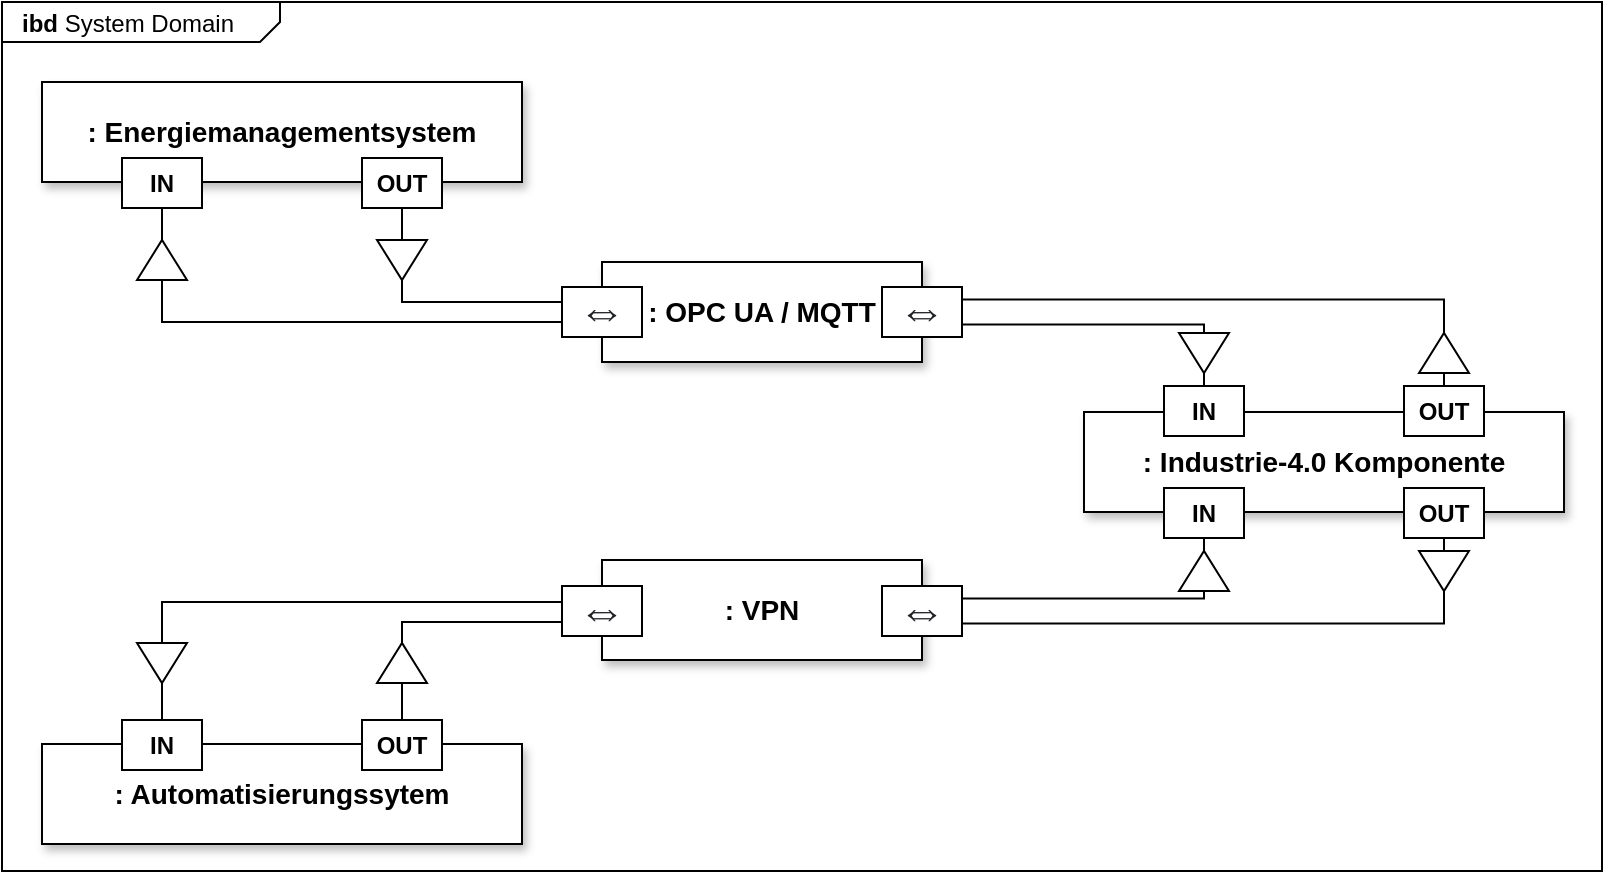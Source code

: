 <mxfile version="21.4.0" type="github">
  <diagram name="Page-1" id="929967ad-93f9-6ef4-fab6-5d389245f69c">
    <mxGraphModel dx="1430" dy="730" grid="1" gridSize="10" guides="1" tooltips="1" connect="1" arrows="1" fold="1" page="1" pageScale="1.5" pageWidth="1169" pageHeight="826" background="none" math="0" shadow="0">
      <root>
        <mxCell id="0" style=";html=1;" />
        <mxCell id="1" style=";html=1;" parent="0" />
        <mxCell id="1672d66443f91eb5-1" value="&lt;p style=&quot;margin: 0px ; margin-top: 4px ; margin-left: 10px ; text-align: left&quot;&gt;&lt;b&gt;ibd&lt;/b&gt;&amp;nbsp;System Domain&lt;/p&gt;" style="html=1;strokeWidth=1;shape=mxgraph.sysml.package;html=1;overflow=fill;whiteSpace=wrap;fillColor=none;gradientColor=none;fontSize=12;align=center;labelX=139.5;shadow=0;" parent="1" vertex="1">
          <mxGeometry x="340" y="310" width="800" height="434.5" as="geometry" />
        </mxCell>
        <mxCell id="ANLEY5BqChYPsJmcUmeI-36" style="edgeStyle=orthogonalEdgeStyle;rounded=0;orthogonalLoop=1;jettySize=auto;html=1;entryX=0;entryY=0.75;entryDx=0;entryDy=0;endArrow=none;endFill=0;" edge="1" parent="1" source="ANLEY5BqChYPsJmcUmeI-7" target="ANLEY5BqChYPsJmcUmeI-22">
          <mxGeometry relative="1" as="geometry">
            <Array as="points">
              <mxPoint x="420" y="470" />
              <mxPoint x="620" y="470" />
            </Array>
          </mxGeometry>
        </mxCell>
        <mxCell id="ANLEY5BqChYPsJmcUmeI-35" style="edgeStyle=orthogonalEdgeStyle;rounded=0;orthogonalLoop=1;jettySize=auto;html=1;entryX=0;entryY=0.25;entryDx=0;entryDy=0;endArrow=none;endFill=0;" edge="1" parent="1" source="ANLEY5BqChYPsJmcUmeI-8" target="ANLEY5BqChYPsJmcUmeI-22">
          <mxGeometry relative="1" as="geometry">
            <Array as="points">
              <mxPoint x="540" y="460" />
              <mxPoint x="620" y="460" />
            </Array>
          </mxGeometry>
        </mxCell>
        <mxCell id="ANLEY5BqChYPsJmcUmeI-30" style="edgeStyle=orthogonalEdgeStyle;rounded=0;orthogonalLoop=1;jettySize=auto;html=1;entryX=0;entryY=0.5;entryDx=0;entryDy=0;elbow=vertical;endArrow=none;endFill=0;" edge="1" parent="1" source="ANLEY5BqChYPsJmcUmeI-15" target="ANLEY5BqChYPsJmcUmeI-27">
          <mxGeometry relative="1" as="geometry">
            <Array as="points">
              <mxPoint x="420" y="610" />
              <mxPoint x="620" y="610" />
            </Array>
          </mxGeometry>
        </mxCell>
        <mxCell id="ANLEY5BqChYPsJmcUmeI-31" style="edgeStyle=orthogonalEdgeStyle;rounded=0;orthogonalLoop=1;jettySize=auto;html=1;exitX=0.5;exitY=0;exitDx=0;exitDy=0;entryX=0;entryY=0.5;entryDx=0;entryDy=0;startArrow=none;startFill=0;endArrow=none;endFill=0;" edge="1" parent="1" source="ANLEY5BqChYPsJmcUmeI-16" target="ANLEY5BqChYPsJmcUmeI-27">
          <mxGeometry relative="1" as="geometry">
            <Array as="points">
              <mxPoint x="540" y="620" />
              <mxPoint x="620" y="620" />
            </Array>
          </mxGeometry>
        </mxCell>
        <mxCell id="ANLEY5BqChYPsJmcUmeI-40" style="edgeStyle=orthogonalEdgeStyle;rounded=0;orthogonalLoop=1;jettySize=auto;html=1;exitX=0.5;exitY=1;exitDx=0;exitDy=0;entryX=1;entryY=0.25;entryDx=0;entryDy=0;endArrow=none;endFill=0;" edge="1" parent="1" source="ANLEY5BqChYPsJmcUmeI-19" target="ANLEY5BqChYPsJmcUmeI-28">
          <mxGeometry relative="1" as="geometry" />
        </mxCell>
        <mxCell id="ANLEY5BqChYPsJmcUmeI-41" style="edgeStyle=orthogonalEdgeStyle;rounded=0;orthogonalLoop=1;jettySize=auto;html=1;exitX=1;exitY=0.75;exitDx=0;exitDy=0;entryX=0.5;entryY=0;entryDx=0;entryDy=0;endArrow=none;endFill=0;" edge="1" parent="1" source="ANLEY5BqChYPsJmcUmeI-26" target="ANLEY5BqChYPsJmcUmeI-17">
          <mxGeometry relative="1" as="geometry" />
        </mxCell>
        <mxCell id="ANLEY5BqChYPsJmcUmeI-42" style="edgeStyle=orthogonalEdgeStyle;rounded=0;orthogonalLoop=1;jettySize=auto;html=1;exitX=1;exitY=0.25;exitDx=0;exitDy=0;entryX=0.5;entryY=0;entryDx=0;entryDy=0;endArrow=none;endFill=0;" edge="1" parent="1" source="ANLEY5BqChYPsJmcUmeI-26" target="ANLEY5BqChYPsJmcUmeI-18">
          <mxGeometry relative="1" as="geometry" />
        </mxCell>
        <mxCell id="ANLEY5BqChYPsJmcUmeI-39" style="edgeStyle=orthogonalEdgeStyle;rounded=0;orthogonalLoop=1;jettySize=auto;html=1;exitX=1;exitY=0.75;exitDx=0;exitDy=0;entryX=0.5;entryY=1;entryDx=0;entryDy=0;endArrow=none;endFill=0;" edge="1" parent="1" source="ANLEY5BqChYPsJmcUmeI-28" target="ANLEY5BqChYPsJmcUmeI-20">
          <mxGeometry relative="1" as="geometry" />
        </mxCell>
        <mxCell id="ANLEY5BqChYPsJmcUmeI-32" value="" style="triangle;whiteSpace=wrap;html=1;rotation=90;" vertex="1" parent="1">
          <mxGeometry x="410" y="628" width="20" height="25" as="geometry" />
        </mxCell>
        <mxCell id="ANLEY5BqChYPsJmcUmeI-34" value="" style="triangle;whiteSpace=wrap;html=1;rotation=-90;" vertex="1" parent="1">
          <mxGeometry x="530" y="628" width="20" height="25" as="geometry" />
        </mxCell>
        <mxCell id="ANLEY5BqChYPsJmcUmeI-37" value="" style="triangle;whiteSpace=wrap;html=1;rotation=90;" vertex="1" parent="1">
          <mxGeometry x="530" y="426.5" width="20" height="25" as="geometry" />
        </mxCell>
        <mxCell id="ANLEY5BqChYPsJmcUmeI-38" value="" style="triangle;whiteSpace=wrap;html=1;rotation=-90;shadow=0;rounded=0;" vertex="1" parent="1">
          <mxGeometry x="410" y="426.5" width="20" height="25" as="geometry" />
        </mxCell>
        <mxCell id="ANLEY5BqChYPsJmcUmeI-43" value="" style="triangle;whiteSpace=wrap;html=1;rotation=90;" vertex="1" parent="1">
          <mxGeometry x="1051" y="582" width="20" height="25" as="geometry" />
        </mxCell>
        <mxCell id="ANLEY5BqChYPsJmcUmeI-44" value="" style="triangle;whiteSpace=wrap;html=1;rotation=-90;" vertex="1" parent="1">
          <mxGeometry x="931" y="582" width="20" height="25" as="geometry" />
        </mxCell>
        <mxCell id="ANLEY5BqChYPsJmcUmeI-45" value="" style="triangle;whiteSpace=wrap;html=1;rotation=90;" vertex="1" parent="1">
          <mxGeometry x="931" y="473" width="20" height="25" as="geometry" />
        </mxCell>
        <mxCell id="ANLEY5BqChYPsJmcUmeI-46" value="" style="triangle;whiteSpace=wrap;html=1;rotation=-90;" vertex="1" parent="1">
          <mxGeometry x="1051" y="473" width="20" height="25" as="geometry" />
        </mxCell>
        <mxCell id="ANLEY5BqChYPsJmcUmeI-47" value="" style="group" vertex="1" connectable="0" parent="1">
          <mxGeometry x="360" y="669" width="240" height="62" as="geometry" />
        </mxCell>
        <mxCell id="ANLEY5BqChYPsJmcUmeI-3" value="&lt;b&gt;&lt;font style=&quot;font-size: 14px;&quot;&gt;: Automatisierungssytem&lt;/font&gt;&lt;/b&gt;" style="rounded=0;whiteSpace=wrap;html=1;shadow=1;" vertex="1" parent="ANLEY5BqChYPsJmcUmeI-47">
          <mxGeometry y="12" width="240" height="50" as="geometry" />
        </mxCell>
        <mxCell id="ANLEY5BqChYPsJmcUmeI-15" value="&lt;b&gt;IN&lt;/b&gt;" style="rounded=0;whiteSpace=wrap;html=1;shadow=0;" vertex="1" parent="ANLEY5BqChYPsJmcUmeI-47">
          <mxGeometry x="40" width="40" height="25" as="geometry" />
        </mxCell>
        <mxCell id="ANLEY5BqChYPsJmcUmeI-16" value="&lt;b&gt;OUT&lt;/b&gt;" style="rounded=0;whiteSpace=wrap;html=1;" vertex="1" parent="ANLEY5BqChYPsJmcUmeI-47">
          <mxGeometry x="160" width="40" height="25" as="geometry" />
        </mxCell>
        <mxCell id="ANLEY5BqChYPsJmcUmeI-48" value="" style="group" vertex="1" connectable="0" parent="1">
          <mxGeometry x="360" y="350" width="240" height="63" as="geometry" />
        </mxCell>
        <mxCell id="ANLEY5BqChYPsJmcUmeI-1" value="&lt;b&gt;&lt;font style=&quot;font-size: 14px;&quot;&gt;: Energiemanagementsystem&lt;/font&gt;&lt;/b&gt;" style="rounded=0;whiteSpace=wrap;html=1;shadow=1;" vertex="1" parent="ANLEY5BqChYPsJmcUmeI-48">
          <mxGeometry width="240" height="50" as="geometry" />
        </mxCell>
        <mxCell id="ANLEY5BqChYPsJmcUmeI-7" value="&lt;b&gt;IN&lt;/b&gt;" style="rounded=0;whiteSpace=wrap;html=1;" vertex="1" parent="ANLEY5BqChYPsJmcUmeI-48">
          <mxGeometry x="40" y="38" width="40" height="25" as="geometry" />
        </mxCell>
        <mxCell id="ANLEY5BqChYPsJmcUmeI-8" value="&lt;b&gt;OUT&lt;/b&gt;" style="rounded=0;whiteSpace=wrap;html=1;" vertex="1" parent="ANLEY5BqChYPsJmcUmeI-48">
          <mxGeometry x="160" y="38" width="40" height="25" as="geometry" />
        </mxCell>
        <mxCell id="ANLEY5BqChYPsJmcUmeI-49" value="" style="group" vertex="1" connectable="0" parent="1">
          <mxGeometry x="620" y="440" width="200" height="50" as="geometry" />
        </mxCell>
        <mxCell id="ANLEY5BqChYPsJmcUmeI-5" value="&lt;b&gt;&lt;font style=&quot;font-size: 14px;&quot;&gt;: OPC UA / MQTT&lt;/font&gt;&lt;/b&gt;" style="rounded=0;whiteSpace=wrap;html=1;shadow=1;" vertex="1" parent="ANLEY5BqChYPsJmcUmeI-49">
          <mxGeometry x="20" width="160" height="50" as="geometry" />
        </mxCell>
        <mxCell id="ANLEY5BqChYPsJmcUmeI-22" value="&lt;span style=&quot;color: rgb(32, 33, 36); font-family: &amp;quot;Google Sans&amp;quot;, arial, sans-serif; text-align: left; background-color: rgb(255, 255, 255);&quot;&gt;&lt;font size=&quot;1&quot; style=&quot;&quot;&gt;&lt;b style=&quot;font-size: 24px;&quot;&gt;⇔&lt;/b&gt;&lt;/font&gt;&lt;/span&gt;" style="rounded=0;whiteSpace=wrap;html=1;" vertex="1" parent="ANLEY5BqChYPsJmcUmeI-49">
          <mxGeometry y="12.5" width="40" height="25" as="geometry" />
        </mxCell>
        <mxCell id="ANLEY5BqChYPsJmcUmeI-26" value="&lt;span style=&quot;color: rgb(32, 33, 36); font-family: &amp;quot;Google Sans&amp;quot;, arial, sans-serif; text-align: left; background-color: rgb(255, 255, 255);&quot;&gt;&lt;font size=&quot;1&quot; style=&quot;&quot;&gt;&lt;b style=&quot;font-size: 24px;&quot;&gt;⇔&lt;/b&gt;&lt;/font&gt;&lt;/span&gt;" style="rounded=0;whiteSpace=wrap;html=1;" vertex="1" parent="ANLEY5BqChYPsJmcUmeI-49">
          <mxGeometry x="160" y="12.5" width="40" height="25" as="geometry" />
        </mxCell>
        <mxCell id="ANLEY5BqChYPsJmcUmeI-50" value="" style="group" vertex="1" connectable="0" parent="1">
          <mxGeometry x="620" y="589" width="200" height="50" as="geometry" />
        </mxCell>
        <mxCell id="ANLEY5BqChYPsJmcUmeI-4" value="&lt;b&gt;&lt;font style=&quot;font-size: 14px;&quot;&gt;: VPN&lt;/font&gt;&lt;/b&gt;" style="rounded=0;whiteSpace=wrap;html=1;shadow=1;" vertex="1" parent="ANLEY5BqChYPsJmcUmeI-50">
          <mxGeometry x="20" width="160" height="50" as="geometry" />
        </mxCell>
        <mxCell id="ANLEY5BqChYPsJmcUmeI-27" value="&lt;span style=&quot;color: rgb(32, 33, 36); font-family: &amp;quot;Google Sans&amp;quot;, arial, sans-serif; text-align: left; background-color: rgb(255, 255, 255);&quot;&gt;&lt;font size=&quot;1&quot; style=&quot;&quot;&gt;&lt;b style=&quot;font-size: 24px;&quot;&gt;⇔&lt;/b&gt;&lt;/font&gt;&lt;/span&gt;" style="rounded=0;whiteSpace=wrap;html=1;" vertex="1" parent="ANLEY5BqChYPsJmcUmeI-50">
          <mxGeometry y="13" width="40" height="25" as="geometry" />
        </mxCell>
        <mxCell id="ANLEY5BqChYPsJmcUmeI-28" value="&lt;span style=&quot;color: rgb(32, 33, 36); font-family: &amp;quot;Google Sans&amp;quot;, arial, sans-serif; text-align: left; background-color: rgb(255, 255, 255);&quot;&gt;&lt;font size=&quot;1&quot; style=&quot;&quot;&gt;&lt;b style=&quot;font-size: 24px;&quot;&gt;⇔&lt;/b&gt;&lt;/font&gt;&lt;/span&gt;" style="rounded=0;whiteSpace=wrap;html=1;" vertex="1" parent="ANLEY5BqChYPsJmcUmeI-50">
          <mxGeometry x="160" y="13" width="40" height="25" as="geometry" />
        </mxCell>
        <mxCell id="ANLEY5BqChYPsJmcUmeI-51" value="" style="group;shadow=1;" vertex="1" connectable="0" parent="1">
          <mxGeometry x="881" y="502" width="240" height="76" as="geometry" />
        </mxCell>
        <mxCell id="ANLEY5BqChYPsJmcUmeI-6" value="&lt;b&gt;&lt;font style=&quot;font-size: 14px;&quot;&gt;: Industrie-4.0 Komponente&lt;/font&gt;&lt;/b&gt;" style="rounded=0;whiteSpace=wrap;html=1;shadow=1;" vertex="1" parent="ANLEY5BqChYPsJmcUmeI-51">
          <mxGeometry y="13" width="240" height="50" as="geometry" />
        </mxCell>
        <mxCell id="ANLEY5BqChYPsJmcUmeI-17" value="&lt;b&gt;IN&lt;/b&gt;" style="rounded=0;whiteSpace=wrap;html=1;" vertex="1" parent="ANLEY5BqChYPsJmcUmeI-51">
          <mxGeometry x="40" width="40" height="25" as="geometry" />
        </mxCell>
        <mxCell id="ANLEY5BqChYPsJmcUmeI-18" value="&lt;b&gt;OUT&lt;/b&gt;" style="rounded=0;whiteSpace=wrap;html=1;" vertex="1" parent="ANLEY5BqChYPsJmcUmeI-51">
          <mxGeometry x="160" width="40" height="25" as="geometry" />
        </mxCell>
        <mxCell id="ANLEY5BqChYPsJmcUmeI-19" value="&lt;b&gt;IN&lt;/b&gt;" style="rounded=0;whiteSpace=wrap;html=1;" vertex="1" parent="ANLEY5BqChYPsJmcUmeI-51">
          <mxGeometry x="40" y="51" width="40" height="25" as="geometry" />
        </mxCell>
        <mxCell id="ANLEY5BqChYPsJmcUmeI-20" value="&lt;b&gt;OUT&lt;/b&gt;" style="rounded=0;whiteSpace=wrap;html=1;" vertex="1" parent="ANLEY5BqChYPsJmcUmeI-51">
          <mxGeometry x="160" y="51" width="40" height="25" as="geometry" />
        </mxCell>
      </root>
    </mxGraphModel>
  </diagram>
</mxfile>
